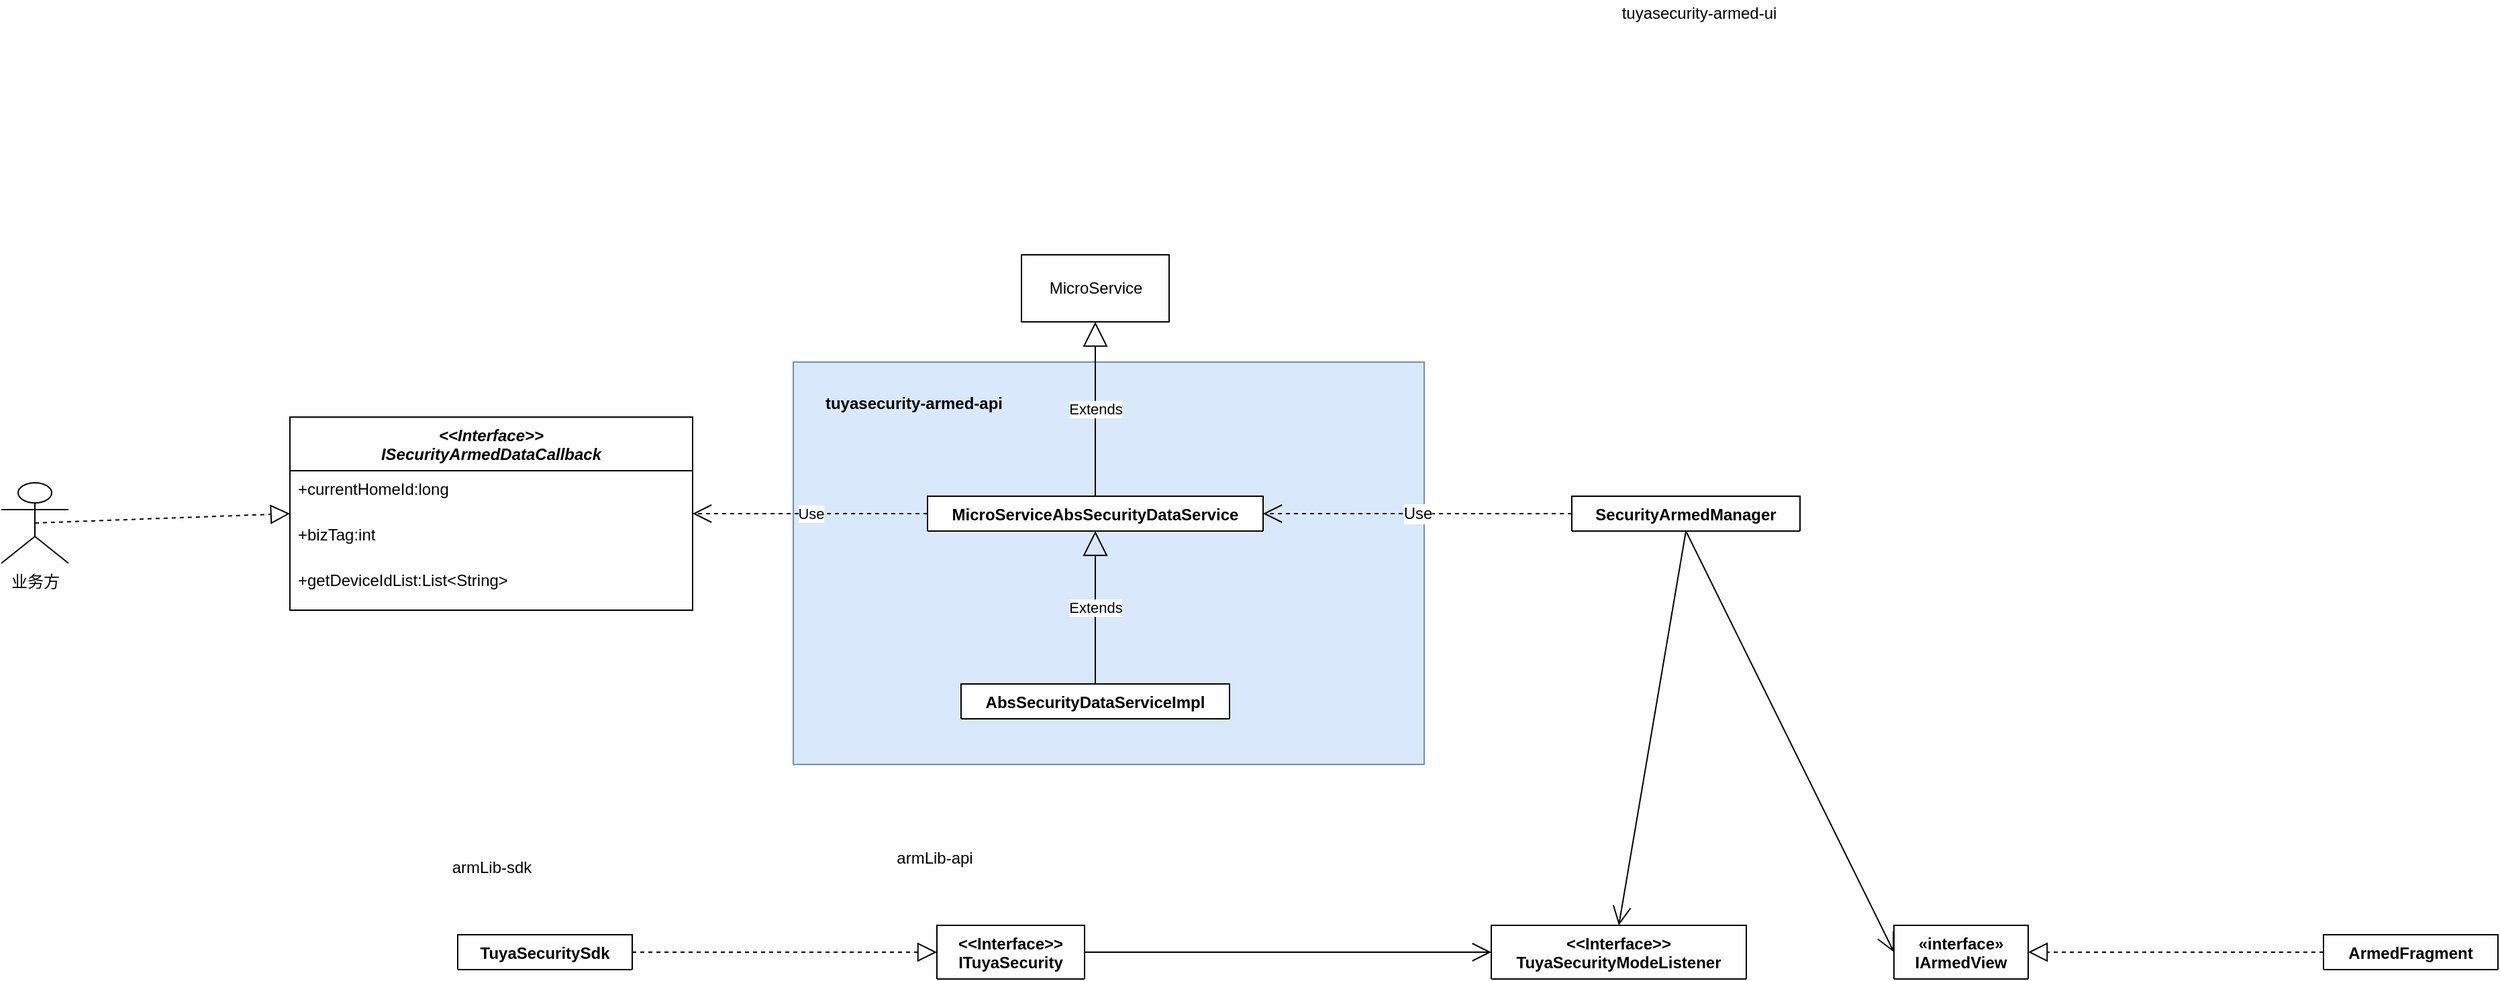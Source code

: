 <mxfile version="15.9.4" type="github">
  <diagram id="C5RBs43oDa-KdzZeNtuy" name="Page-1">
    <mxGraphModel dx="3711" dy="2491" grid="1" gridSize="10" guides="1" tooltips="1" connect="1" arrows="1" fold="1" page="1" pageScale="1" pageWidth="827" pageHeight="1169" math="0" shadow="0">
      <root>
        <mxCell id="WIyWlLk6GJQsqaUBKTNV-0" />
        <mxCell id="WIyWlLk6GJQsqaUBKTNV-1" parent="WIyWlLk6GJQsqaUBKTNV-0" />
        <mxCell id="AwlXn9MPb9oFoK68vWlI-148" value="" style="rounded=0;whiteSpace=wrap;html=1;labelBackgroundColor=none;fontSize=12;fillColor=#dae8fc;strokeColor=#6c8ebf;" vertex="1" parent="WIyWlLk6GJQsqaUBKTNV-1">
          <mxGeometry x="-520" y="-260" width="470" height="300" as="geometry" />
        </mxCell>
        <mxCell id="AwlXn9MPb9oFoK68vWlI-0" value="&lt;b&gt;tuyasecurity-armed-api&lt;/b&gt;" style="text;html=1;strokeColor=none;fillColor=none;align=center;verticalAlign=middle;whiteSpace=wrap;rounded=0;" vertex="1" parent="WIyWlLk6GJQsqaUBKTNV-1">
          <mxGeometry x="-500" y="-239" width="140" height="20" as="geometry" />
        </mxCell>
        <mxCell id="AwlXn9MPb9oFoK68vWlI-1" value="tuyasecurity-armed-ui" style="text;html=1;strokeColor=none;fillColor=none;align=center;verticalAlign=middle;whiteSpace=wrap;rounded=0;" vertex="1" parent="WIyWlLk6GJQsqaUBKTNV-1">
          <mxGeometry x="90" y="-530" width="130" height="20" as="geometry" />
        </mxCell>
        <mxCell id="AwlXn9MPb9oFoK68vWlI-7" value="MicroService" style="html=1;" vertex="1" parent="WIyWlLk6GJQsqaUBKTNV-1">
          <mxGeometry x="-350" y="-340" width="110" height="50" as="geometry" />
        </mxCell>
        <mxCell id="AwlXn9MPb9oFoK68vWlI-21" value="MicroServiceAbsSecurityDataService" style="swimlane;fontStyle=1;align=center;verticalAlign=top;childLayout=stackLayout;horizontal=1;startSize=26;horizontalStack=0;resizeParent=1;resizeParentMax=0;resizeLast=0;collapsible=1;marginBottom=0;" vertex="1" collapsed="1" parent="WIyWlLk6GJQsqaUBKTNV-1">
          <mxGeometry x="-420" y="-160" width="250" height="26" as="geometry">
            <mxRectangle x="-420" y="-140" width="310" height="66" as="alternateBounds" />
          </mxGeometry>
        </mxCell>
        <mxCell id="AwlXn9MPb9oFoK68vWlI-24" value="+getArmedDataCallback:ISecurityArmedDataCallback" style="text;strokeColor=none;fillColor=none;align=left;verticalAlign=top;spacingLeft=4;spacingRight=4;overflow=hidden;rotatable=0;points=[[0,0.5],[1,0.5]];portConstraint=eastwest;" vertex="1" parent="AwlXn9MPb9oFoK68vWlI-21">
          <mxGeometry y="26" width="250" height="20" as="geometry" />
        </mxCell>
        <mxCell id="AwlXn9MPb9oFoK68vWlI-29" value="+setArmedDataCallback(setArmedDataCallback)" style="text;strokeColor=none;fillColor=none;align=left;verticalAlign=top;spacingLeft=4;spacingRight=4;overflow=hidden;rotatable=0;points=[[0,0.5],[1,0.5]];portConstraint=eastwest;" vertex="1" parent="AwlXn9MPb9oFoK68vWlI-21">
          <mxGeometry y="46" width="250" height="20" as="geometry" />
        </mxCell>
        <mxCell id="AwlXn9MPb9oFoK68vWlI-32" value="&lt;&lt;Interface&gt;&gt;&#xa;ISecurityArmedDataCallback" style="swimlane;fontStyle=3;align=center;verticalAlign=top;childLayout=stackLayout;horizontal=1;startSize=40;horizontalStack=0;resizeParent=1;resizeParentMax=0;resizeLast=0;collapsible=1;marginBottom=0;" vertex="1" parent="WIyWlLk6GJQsqaUBKTNV-1">
          <mxGeometry x="-895" y="-219" width="300" height="144" as="geometry">
            <mxRectangle x="-860" y="-150" width="210" height="30" as="alternateBounds" />
          </mxGeometry>
        </mxCell>
        <mxCell id="AwlXn9MPb9oFoK68vWlI-33" value="+currentHomeId:long" style="text;strokeColor=none;fillColor=none;align=left;verticalAlign=top;spacingLeft=4;spacingRight=4;overflow=hidden;rotatable=0;points=[[0,0.5],[1,0.5]];portConstraint=eastwest;" vertex="1" parent="AwlXn9MPb9oFoK68vWlI-32">
          <mxGeometry y="40" width="300" height="34" as="geometry" />
        </mxCell>
        <mxCell id="AwlXn9MPb9oFoK68vWlI-34" value="+bizTag:int" style="text;strokeColor=none;fillColor=none;align=left;verticalAlign=top;spacingLeft=4;spacingRight=4;overflow=hidden;rotatable=0;points=[[0,0.5],[1,0.5]];portConstraint=eastwest;fontColor=default;" vertex="1" parent="AwlXn9MPb9oFoK68vWlI-32">
          <mxGeometry y="74" width="300" height="34" as="geometry" />
        </mxCell>
        <mxCell id="AwlXn9MPb9oFoK68vWlI-36" value="+getDeviceIdList:List&lt;String&gt;" style="text;strokeColor=none;fillColor=none;align=left;verticalAlign=top;spacingLeft=4;spacingRight=4;overflow=hidden;rotatable=0;points=[[0,0.5],[1,0.5]];portConstraint=eastwest;fontColor=default;" vertex="1" parent="AwlXn9MPb9oFoK68vWlI-32">
          <mxGeometry y="108" width="300" height="36" as="geometry" />
        </mxCell>
        <mxCell id="AwlXn9MPb9oFoK68vWlI-40" value="业务方" style="shape=umlActor;verticalLabelPosition=bottom;verticalAlign=top;html=1;labelBackgroundColor=none;fontColor=default;" vertex="1" parent="WIyWlLk6GJQsqaUBKTNV-1">
          <mxGeometry x="-1110" y="-170" width="50" height="60" as="geometry" />
        </mxCell>
        <mxCell id="AwlXn9MPb9oFoK68vWlI-42" value="" style="endArrow=block;dashed=1;endFill=0;endSize=12;html=1;rounded=0;fontColor=default;exitX=0.5;exitY=0.5;exitDx=0;exitDy=0;entryX=0;entryY=0.5;entryDx=0;entryDy=0;exitPerimeter=0;" edge="1" parent="WIyWlLk6GJQsqaUBKTNV-1" source="AwlXn9MPb9oFoK68vWlI-40" target="AwlXn9MPb9oFoK68vWlI-32">
          <mxGeometry width="160" relative="1" as="geometry">
            <mxPoint x="-920" y="-120" as="sourcePoint" />
            <mxPoint x="-820" y="30" as="targetPoint" />
          </mxGeometry>
        </mxCell>
        <mxCell id="AwlXn9MPb9oFoK68vWlI-45" value="AbsSecurityDataServiceImpl" style="swimlane;fontStyle=1;align=center;verticalAlign=top;childLayout=stackLayout;horizontal=1;startSize=26;horizontalStack=0;resizeParent=1;resizeParentMax=0;resizeLast=0;collapsible=1;marginBottom=0;labelBackgroundColor=none;fontColor=default;" vertex="1" collapsed="1" parent="WIyWlLk6GJQsqaUBKTNV-1">
          <mxGeometry x="-395" y="-20" width="200" height="26" as="geometry">
            <mxRectangle x="-450" y="-20" width="310" height="126" as="alternateBounds" />
          </mxGeometry>
        </mxCell>
        <mxCell id="AwlXn9MPb9oFoK68vWlI-46" value="+ securityCallback: ISecurityArmedDataCallback" style="text;strokeColor=none;fillColor=none;align=left;verticalAlign=top;spacingLeft=4;spacingRight=4;overflow=hidden;rotatable=0;points=[[0,0.5],[1,0.5]];portConstraint=eastwest;labelBackgroundColor=none;fontColor=default;" vertex="1" parent="AwlXn9MPb9oFoK68vWlI-45">
          <mxGeometry y="26" width="200" height="20" as="geometry" />
        </mxCell>
        <mxCell id="AwlXn9MPb9oFoK68vWlI-47" value="" style="line;strokeWidth=1;fillColor=none;align=left;verticalAlign=middle;spacingTop=-1;spacingLeft=3;spacingRight=3;rotatable=0;labelPosition=right;points=[];portConstraint=eastwest;labelBackgroundColor=none;fontColor=default;" vertex="1" parent="AwlXn9MPb9oFoK68vWlI-45">
          <mxGeometry y="46" width="200" height="40" as="geometry" />
        </mxCell>
        <mxCell id="AwlXn9MPb9oFoK68vWlI-48" value="+getArmedDataCallback:ISecurityArmedDataCallback" style="text;strokeColor=none;fillColor=none;align=left;verticalAlign=top;spacingLeft=4;spacingRight=4;overflow=hidden;rotatable=0;points=[[0,0.5],[1,0.5]];portConstraint=eastwest;labelBackgroundColor=none;fontColor=default;" vertex="1" parent="AwlXn9MPb9oFoK68vWlI-45">
          <mxGeometry y="86" width="200" height="20" as="geometry" />
        </mxCell>
        <mxCell id="AwlXn9MPb9oFoK68vWlI-56" value="+setArmedDataCallback(setArmedDataCallback)" style="text;strokeColor=none;fillColor=none;align=left;verticalAlign=top;spacingLeft=4;spacingRight=4;overflow=hidden;rotatable=0;points=[[0,0.5],[1,0.5]];portConstraint=eastwest;labelBackgroundColor=none;fontColor=default;" vertex="1" parent="AwlXn9MPb9oFoK68vWlI-45">
          <mxGeometry y="106" width="200" height="20" as="geometry" />
        </mxCell>
        <mxCell id="AwlXn9MPb9oFoK68vWlI-37" value="Use" style="endArrow=open;endSize=12;dashed=1;html=1;rounded=0;fontColor=default;entryX=1;entryY=0.5;entryDx=0;entryDy=0;exitX=0;exitY=0.5;exitDx=0;exitDy=0;" edge="1" parent="WIyWlLk6GJQsqaUBKTNV-1" source="AwlXn9MPb9oFoK68vWlI-21" target="AwlXn9MPb9oFoK68vWlI-32">
          <mxGeometry width="160" relative="1" as="geometry">
            <mxPoint x="-610" y="-10" as="sourcePoint" />
            <mxPoint x="-700" y="-85" as="targetPoint" />
          </mxGeometry>
        </mxCell>
        <mxCell id="AwlXn9MPb9oFoK68vWlI-50" value="Extends" style="endArrow=block;endSize=16;endFill=0;html=1;rounded=0;fontColor=default;exitX=0.5;exitY=0;exitDx=0;exitDy=0;entryX=0.5;entryY=1;entryDx=0;entryDy=0;" edge="1" parent="WIyWlLk6GJQsqaUBKTNV-1" source="AwlXn9MPb9oFoK68vWlI-45" target="AwlXn9MPb9oFoK68vWlI-21">
          <mxGeometry width="160" relative="1" as="geometry">
            <mxPoint x="-550" y="130" as="sourcePoint" />
            <mxPoint x="-390" y="130" as="targetPoint" />
          </mxGeometry>
        </mxCell>
        <mxCell id="AwlXn9MPb9oFoK68vWlI-57" value="Extends" style="endArrow=block;endSize=16;endFill=0;html=1;rounded=0;fontColor=default;exitX=0.5;exitY=0;exitDx=0;exitDy=0;entryX=0.5;entryY=1;entryDx=0;entryDy=0;" edge="1" parent="WIyWlLk6GJQsqaUBKTNV-1" source="AwlXn9MPb9oFoK68vWlI-21" target="AwlXn9MPb9oFoK68vWlI-7">
          <mxGeometry width="160" relative="1" as="geometry">
            <mxPoint x="-110" y="-90" as="sourcePoint" />
            <mxPoint x="50" y="-90" as="targetPoint" />
          </mxGeometry>
        </mxCell>
        <mxCell id="AwlXn9MPb9oFoK68vWlI-82" value="«interface»&#xa;IArmedView" style="swimlane;fontStyle=1;align=center;verticalAlign=top;childLayout=stackLayout;horizontal=1;startSize=40;horizontalStack=0;resizeParent=1;resizeParentMax=0;resizeLast=0;collapsible=1;marginBottom=0;labelBackgroundColor=none;fontSize=12;fontColor=default;" vertex="1" collapsed="1" parent="WIyWlLk6GJQsqaUBKTNV-1">
          <mxGeometry x="300" y="160" width="100" height="40" as="geometry">
            <mxRectangle x="313.5" y="-317" width="330" height="300" as="alternateBounds" />
          </mxGeometry>
        </mxCell>
        <mxCell id="AwlXn9MPb9oFoK68vWlI-85" value="+ onEmpty" style="text;strokeColor=none;fillColor=none;align=left;verticalAlign=top;spacingLeft=4;spacingRight=4;overflow=hidden;rotatable=0;points=[[0,0.5],[1,0.5]];portConstraint=eastwest;labelBackgroundColor=none;fontSize=12;fontColor=default;" vertex="1" parent="AwlXn9MPb9oFoK68vWlI-82">
          <mxGeometry y="40" width="100" height="26" as="geometry" />
        </mxCell>
        <mxCell id="AwlXn9MPb9oFoK68vWlI-86" value="+ setAlarmSate(mode:ModeType,count:int,maxTime:int )" style="text;strokeColor=none;fillColor=none;align=left;verticalAlign=top;spacingLeft=4;spacingRight=4;overflow=hidden;rotatable=0;points=[[0,0.5],[1,0.5]];portConstraint=eastwest;labelBackgroundColor=none;fontSize=12;fontColor=default;" vertex="1" parent="AwlXn9MPb9oFoK68vWlI-82">
          <mxGeometry y="66" width="100" height="26" as="geometry" />
        </mxCell>
        <mxCell id="AwlXn9MPb9oFoK68vWlI-87" value="+ setArmedState(mode:ModeType,count:int,maxTime:int)" style="text;strokeColor=none;fillColor=none;align=left;verticalAlign=top;spacingLeft=4;spacingRight=4;overflow=hidden;rotatable=0;points=[[0,0.5],[1,0.5]];portConstraint=eastwest;labelBackgroundColor=none;fontSize=12;fontColor=default;" vertex="1" parent="AwlXn9MPb9oFoK68vWlI-82">
          <mxGeometry y="92" width="100" height="26" as="geometry" />
        </mxCell>
        <mxCell id="AwlXn9MPb9oFoK68vWlI-88" value="+ onOnline" style="text;strokeColor=none;fillColor=none;align=left;verticalAlign=top;spacingLeft=4;spacingRight=4;overflow=hidden;rotatable=0;points=[[0,0.5],[1,0.5]];portConstraint=eastwest;labelBackgroundColor=none;fontSize=12;fontColor=default;" vertex="1" parent="AwlXn9MPb9oFoK68vWlI-82">
          <mxGeometry y="118" width="100" height="26" as="geometry" />
        </mxCell>
        <mxCell id="AwlXn9MPb9oFoK68vWlI-89" value="+ onOffline" style="text;strokeColor=none;fillColor=none;align=left;verticalAlign=top;spacingLeft=4;spacingRight=4;overflow=hidden;rotatable=0;points=[[0,0.5],[1,0.5]];portConstraint=eastwest;labelBackgroundColor=none;fontSize=12;fontColor=default;" vertex="1" parent="AwlXn9MPb9oFoK68vWlI-82">
          <mxGeometry y="144" width="100" height="26" as="geometry" />
        </mxCell>
        <mxCell id="AwlXn9MPb9oFoK68vWlI-90" value="+ onInit" style="text;strokeColor=none;fillColor=none;align=left;verticalAlign=top;spacingLeft=4;spacingRight=4;overflow=hidden;rotatable=0;points=[[0,0.5],[1,0.5]];portConstraint=eastwest;labelBackgroundColor=none;fontSize=12;fontColor=default;" vertex="1" parent="AwlXn9MPb9oFoK68vWlI-82">
          <mxGeometry y="170" width="100" height="26" as="geometry" />
        </mxCell>
        <mxCell id="AwlXn9MPb9oFoK68vWlI-91" value="+ setArmedListener(listener:ArmedListener)" style="text;strokeColor=none;fillColor=none;align=left;verticalAlign=top;spacingLeft=4;spacingRight=4;overflow=hidden;rotatable=0;points=[[0,0.5],[1,0.5]];portConstraint=eastwest;labelBackgroundColor=none;fontSize=12;fontColor=default;" vertex="1" parent="AwlXn9MPb9oFoK68vWlI-82">
          <mxGeometry y="196" width="100" height="26" as="geometry" />
        </mxCell>
        <mxCell id="AwlXn9MPb9oFoK68vWlI-92" value="+ showIgnorePage(homeId:long,device:list&lt;String&gt;)" style="text;strokeColor=none;fillColor=none;align=left;verticalAlign=top;spacingLeft=4;spacingRight=4;overflow=hidden;rotatable=0;points=[[0,0.5],[1,0.5]];portConstraint=eastwest;labelBackgroundColor=none;fontSize=12;fontColor=default;" vertex="1" parent="AwlXn9MPb9oFoK68vWlI-82">
          <mxGeometry y="222" width="100" height="26" as="geometry" />
        </mxCell>
        <mxCell id="AwlXn9MPb9oFoK68vWlI-93" value="+ setArmDeviceState(stayingNum:int,leavingNum:int)" style="text;strokeColor=none;fillColor=none;align=left;verticalAlign=top;spacingLeft=4;spacingRight=4;overflow=hidden;rotatable=0;points=[[0,0.5],[1,0.5]];portConstraint=eastwest;labelBackgroundColor=none;fontSize=12;fontColor=default;" vertex="1" parent="AwlXn9MPb9oFoK68vWlI-82">
          <mxGeometry y="248" width="100" height="26" as="geometry" />
        </mxCell>
        <mxCell id="AwlXn9MPb9oFoK68vWlI-94" value="+ setAbnormalDevice(num:int)" style="text;strokeColor=none;fillColor=none;align=left;verticalAlign=top;spacingLeft=4;spacingRight=4;overflow=hidden;rotatable=0;points=[[0,0.5],[1,0.5]];portConstraint=eastwest;labelBackgroundColor=none;fontSize=12;fontColor=default;" vertex="1" parent="AwlXn9MPb9oFoK68vWlI-82">
          <mxGeometry y="274" width="100" height="26" as="geometry" />
        </mxCell>
        <mxCell id="AwlXn9MPb9oFoK68vWlI-95" value="SecurityArmedManager" style="swimlane;fontStyle=1;align=center;verticalAlign=top;childLayout=stackLayout;horizontal=1;startSize=26;horizontalStack=0;resizeParent=1;resizeParentMax=0;resizeLast=0;collapsible=1;marginBottom=0;labelBackgroundColor=none;fontSize=12;fontColor=default;" vertex="1" collapsed="1" parent="WIyWlLk6GJQsqaUBKTNV-1">
          <mxGeometry x="60" y="-160" width="170" height="26" as="geometry">
            <mxRectangle x="30" y="-177" width="210" height="60" as="alternateBounds" />
          </mxGeometry>
        </mxCell>
        <mxCell id="AwlXn9MPb9oFoK68vWlI-97" value="" style="line;strokeWidth=1;fillColor=none;align=left;verticalAlign=middle;spacingTop=-1;spacingLeft=3;spacingRight=3;rotatable=0;labelPosition=right;points=[];portConstraint=eastwest;labelBackgroundColor=none;fontSize=12;fontColor=default;" vertex="1" parent="AwlXn9MPb9oFoK68vWlI-95">
          <mxGeometry y="26" width="170" height="8" as="geometry" />
        </mxCell>
        <mxCell id="AwlXn9MPb9oFoK68vWlI-98" value="+ method(type): type" style="text;strokeColor=none;fillColor=none;align=left;verticalAlign=top;spacingLeft=4;spacingRight=4;overflow=hidden;rotatable=0;points=[[0,0.5],[1,0.5]];portConstraint=eastwest;labelBackgroundColor=none;fontSize=12;fontColor=default;" vertex="1" parent="AwlXn9MPb9oFoK68vWlI-95">
          <mxGeometry y="34" width="170" height="26" as="geometry" />
        </mxCell>
        <mxCell id="AwlXn9MPb9oFoK68vWlI-99" value="" style="endArrow=open;endFill=1;endSize=12;html=1;rounded=0;fontSize=12;fontColor=default;exitX=0.5;exitY=1;exitDx=0;exitDy=0;entryX=0;entryY=0.5;entryDx=0;entryDy=0;" edge="1" parent="WIyWlLk6GJQsqaUBKTNV-1" source="AwlXn9MPb9oFoK68vWlI-95" target="AwlXn9MPb9oFoK68vWlI-82">
          <mxGeometry width="160" relative="1" as="geometry">
            <mxPoint x="30" y="-190" as="sourcePoint" />
            <mxPoint x="190" y="-190" as="targetPoint" />
          </mxGeometry>
        </mxCell>
        <mxCell id="AwlXn9MPb9oFoK68vWlI-100" value="ArmedFragment" style="swimlane;fontStyle=1;align=center;verticalAlign=top;childLayout=stackLayout;horizontal=1;startSize=26;horizontalStack=0;resizeParent=1;resizeParentMax=0;resizeLast=0;collapsible=1;marginBottom=0;labelBackgroundColor=none;fontSize=12;fontColor=default;" vertex="1" collapsed="1" parent="WIyWlLk6GJQsqaUBKTNV-1">
          <mxGeometry x="620" y="167" width="130" height="26" as="geometry">
            <mxRectangle x="580" y="-310" width="160" height="86" as="alternateBounds" />
          </mxGeometry>
        </mxCell>
        <mxCell id="AwlXn9MPb9oFoK68vWlI-101" value="+ field: type" style="text;strokeColor=none;fillColor=none;align=left;verticalAlign=top;spacingLeft=4;spacingRight=4;overflow=hidden;rotatable=0;points=[[0,0.5],[1,0.5]];portConstraint=eastwest;labelBackgroundColor=none;fontSize=12;fontColor=default;" vertex="1" parent="AwlXn9MPb9oFoK68vWlI-100">
          <mxGeometry y="26" width="130" height="26" as="geometry" />
        </mxCell>
        <mxCell id="AwlXn9MPb9oFoK68vWlI-102" value="" style="line;strokeWidth=1;fillColor=none;align=left;verticalAlign=middle;spacingTop=-1;spacingLeft=3;spacingRight=3;rotatable=0;labelPosition=right;points=[];portConstraint=eastwest;labelBackgroundColor=none;fontSize=12;fontColor=default;" vertex="1" parent="AwlXn9MPb9oFoK68vWlI-100">
          <mxGeometry y="52" width="130" height="8" as="geometry" />
        </mxCell>
        <mxCell id="AwlXn9MPb9oFoK68vWlI-103" value="+ method(type): type" style="text;strokeColor=none;fillColor=none;align=left;verticalAlign=top;spacingLeft=4;spacingRight=4;overflow=hidden;rotatable=0;points=[[0,0.5],[1,0.5]];portConstraint=eastwest;labelBackgroundColor=none;fontSize=12;fontColor=default;" vertex="1" parent="AwlXn9MPb9oFoK68vWlI-100">
          <mxGeometry y="60" width="130" height="26" as="geometry" />
        </mxCell>
        <mxCell id="AwlXn9MPb9oFoK68vWlI-104" value="" style="endArrow=block;dashed=1;endFill=0;endSize=12;html=1;rounded=0;fontSize=12;fontColor=default;exitX=0;exitY=0.5;exitDx=0;exitDy=0;entryX=1;entryY=0.5;entryDx=0;entryDy=0;" edge="1" parent="WIyWlLk6GJQsqaUBKTNV-1" source="AwlXn9MPb9oFoK68vWlI-100" target="AwlXn9MPb9oFoK68vWlI-82">
          <mxGeometry width="160" relative="1" as="geometry">
            <mxPoint x="687" y="10" as="sourcePoint" />
            <mxPoint x="527" y="10" as="targetPoint" />
          </mxGeometry>
        </mxCell>
        <mxCell id="AwlXn9MPb9oFoK68vWlI-105" value="Use" style="endArrow=open;endSize=12;dashed=1;html=1;rounded=0;fontSize=12;fontColor=default;exitX=0;exitY=0.5;exitDx=0;exitDy=0;entryX=1;entryY=0.5;entryDx=0;entryDy=0;" edge="1" parent="WIyWlLk6GJQsqaUBKTNV-1" source="AwlXn9MPb9oFoK68vWlI-95" target="AwlXn9MPb9oFoK68vWlI-21">
          <mxGeometry width="160" relative="1" as="geometry">
            <mxPoint x="160" y="-280" as="sourcePoint" />
            <mxPoint y="-280" as="targetPoint" />
          </mxGeometry>
        </mxCell>
        <mxCell id="AwlXn9MPb9oFoK68vWlI-106" value="&lt;&lt;Interface&gt;&gt;&#xa;TuyaSecurityModeListener" style="swimlane;fontStyle=1;align=center;verticalAlign=top;childLayout=stackLayout;horizontal=1;startSize=40;horizontalStack=0;resizeParent=1;resizeParentMax=0;resizeLast=0;collapsible=1;marginBottom=0;labelBackgroundColor=none;fontSize=12;fontColor=default;" vertex="1" collapsed="1" parent="WIyWlLk6GJQsqaUBKTNV-1">
          <mxGeometry y="160" width="190" height="40" as="geometry">
            <mxRectangle x="-60" y="120" width="500" height="404" as="alternateBounds" />
          </mxGeometry>
        </mxCell>
        <mxCell id="AwlXn9MPb9oFoK68vWlI-109" value="+ homeWillAlarm(delayTime:long)" style="text;strokeColor=none;fillColor=none;align=left;verticalAlign=top;spacingLeft=4;spacingRight=4;overflow=hidden;rotatable=0;points=[[0,0.5],[1,0.5]];portConstraint=eastwest;labelBackgroundColor=none;fontSize=12;fontColor=default;" vertex="1" parent="AwlXn9MPb9oFoK68vWlI-106">
          <mxGeometry y="40" width="190" height="26" as="geometry" />
        </mxCell>
        <mxCell id="AwlXn9MPb9oFoK68vWlI-110" value="+ homeDidAlarm&#xa;" style="text;strokeColor=none;fillColor=none;align=left;verticalAlign=top;spacingLeft=4;spacingRight=4;overflow=hidden;rotatable=0;points=[[0,0.5],[1,0.5]];portConstraint=eastwest;labelBackgroundColor=none;fontSize=12;fontColor=default;" vertex="1" parent="AwlXn9MPb9oFoK68vWlI-106">
          <mxGeometry y="66" width="190" height="26" as="geometry" />
        </mxCell>
        <mxCell id="AwlXn9MPb9oFoK68vWlI-111" value="+ homeDidCancelAlarm" style="text;strokeColor=none;fillColor=none;align=left;verticalAlign=top;spacingLeft=4;spacingRight=4;overflow=hidden;rotatable=0;points=[[0,0.5],[1,0.5]];portConstraint=eastwest;labelBackgroundColor=none;fontSize=12;fontColor=default;" vertex="1" parent="AwlXn9MPb9oFoK68vWlI-106">
          <mxGeometry y="92" width="190" height="26" as="geometry" />
        </mxCell>
        <mxCell id="AwlXn9MPb9oFoK68vWlI-112" value="+ homeDidEnterMode(mode:ModeType,delayTime:long)" style="text;strokeColor=none;fillColor=none;align=left;verticalAlign=top;spacingLeft=4;spacingRight=4;overflow=hidden;rotatable=0;points=[[0,0.5],[1,0.5]];portConstraint=eastwest;labelBackgroundColor=none;fontSize=12;fontColor=default;" vertex="1" parent="AwlXn9MPb9oFoK68vWlI-106">
          <mxGeometry y="118" width="190" height="26" as="geometry" />
        </mxCell>
        <mxCell id="AwlXn9MPb9oFoK68vWlI-113" value="+ operationError(errorType:SDKErrorCode,errorMessage:String)" style="text;strokeColor=none;fillColor=none;align=left;verticalAlign=top;spacingLeft=4;spacingRight=4;overflow=hidden;rotatable=0;points=[[0,0.5],[1,0.5]];portConstraint=eastwest;labelBackgroundColor=none;fontSize=12;fontColor=default;" vertex="1" parent="AwlXn9MPb9oFoK68vWlI-106">
          <mxGeometry y="144" width="190" height="26" as="geometry" />
        </mxCell>
        <mxCell id="AwlXn9MPb9oFoK68vWlI-114" value="+ alarmVoiceDidChanaged(open:bool)" style="text;strokeColor=none;fillColor=none;align=left;verticalAlign=top;spacingLeft=4;spacingRight=4;overflow=hidden;rotatable=0;points=[[0,0.5],[1,0.5]];portConstraint=eastwest;labelBackgroundColor=none;fontSize=12;fontColor=default;" vertex="1" parent="AwlXn9MPb9oFoK68vWlI-106">
          <mxGeometry y="170" width="190" height="26" as="geometry" />
        </mxCell>
        <mxCell id="AwlXn9MPb9oFoK68vWlI-115" value="+ shouldUpdateIrregularDevices" style="text;strokeColor=none;fillColor=none;align=left;verticalAlign=top;spacingLeft=4;spacingRight=4;overflow=hidden;rotatable=0;points=[[0,0.5],[1,0.5]];portConstraint=eastwest;labelBackgroundColor=none;fontSize=12;fontColor=default;" vertex="1" parent="AwlXn9MPb9oFoK68vWlI-106">
          <mxGeometry y="196" width="190" height="26" as="geometry" />
        </mxCell>
        <mxCell id="AwlXn9MPb9oFoK68vWlI-116" value="+ shouldUpdateAbnormalDevices" style="text;strokeColor=none;fillColor=none;align=left;verticalAlign=top;spacingLeft=4;spacingRight=4;overflow=hidden;rotatable=0;points=[[0,0.5],[1,0.5]];portConstraint=eastwest;labelBackgroundColor=none;fontSize=12;fontColor=default;" vertex="1" parent="AwlXn9MPb9oFoK68vWlI-106">
          <mxGeometry y="222" width="190" height="26" as="geometry" />
        </mxCell>
        <mxCell id="AwlXn9MPb9oFoK68vWlI-117" value="+ homeOnlineStateDidChange(online:bool)" style="text;strokeColor=none;fillColor=none;align=left;verticalAlign=top;spacingLeft=4;spacingRight=4;overflow=hidden;rotatable=0;points=[[0,0.5],[1,0.5]];portConstraint=eastwest;labelBackgroundColor=none;fontSize=12;fontColor=default;" vertex="1" parent="AwlXn9MPb9oFoK68vWlI-106">
          <mxGeometry y="248" width="190" height="26" as="geometry" />
        </mxCell>
        <mxCell id="AwlXn9MPb9oFoK68vWlI-118" value="+ shouldUpdateAlarmDetailInfo" style="text;strokeColor=none;fillColor=none;align=left;verticalAlign=top;spacingLeft=4;spacingRight=4;overflow=hidden;rotatable=0;points=[[0,0.5],[1,0.5]];portConstraint=eastwest;labelBackgroundColor=none;fontSize=12;fontColor=default;" vertex="1" parent="AwlXn9MPb9oFoK68vWlI-106">
          <mxGeometry y="274" width="190" height="26" as="geometry" />
        </mxCell>
        <mxCell id="AwlXn9MPb9oFoK68vWlI-119" value="+ hasArmAbility(list:List&lt;String&gt;)" style="text;strokeColor=none;fillColor=none;align=left;verticalAlign=top;spacingLeft=4;spacingRight=4;overflow=hidden;rotatable=0;points=[[0,0.5],[1,0.5]];portConstraint=eastwest;labelBackgroundColor=none;fontSize=12;fontColor=default;" vertex="1" parent="AwlXn9MPb9oFoK68vWlI-106">
          <mxGeometry y="300" width="190" height="26" as="geometry" />
        </mxCell>
        <mxCell id="AwlXn9MPb9oFoK68vWlI-120" value="+ onArmedDeviceResult(mode:ModeType,deviceId:String,success:bool,isFirstUpload:bool)" style="text;strokeColor=none;fillColor=none;align=left;verticalAlign=top;spacingLeft=4;spacingRight=4;overflow=hidden;rotatable=0;points=[[0,0.5],[1,0.5]];portConstraint=eastwest;labelBackgroundColor=none;fontSize=12;fontColor=default;" vertex="1" parent="AwlXn9MPb9oFoK68vWlI-106">
          <mxGeometry y="326" width="190" height="26" as="geometry" />
        </mxCell>
        <mxCell id="AwlXn9MPb9oFoK68vWlI-121" value="+ hasSecurityGatewayOnlineState(gatewayState:int)" style="text;strokeColor=none;fillColor=none;align=left;verticalAlign=top;spacingLeft=4;spacingRight=4;overflow=hidden;rotatable=0;points=[[0,0.5],[1,0.5]];portConstraint=eastwest;labelBackgroundColor=none;fontSize=12;fontColor=default;" vertex="1" parent="AwlXn9MPb9oFoK68vWlI-106">
          <mxGeometry y="352" width="190" height="26" as="geometry" />
        </mxCell>
        <mxCell id="AwlXn9MPb9oFoK68vWlI-122" value="+ homeStateBean(bean:HomeBaseStateBean)" style="text;strokeColor=none;fillColor=none;align=left;verticalAlign=top;spacingLeft=4;spacingRight=4;overflow=hidden;rotatable=0;points=[[0,0.5],[1,0.5]];portConstraint=eastwest;labelBackgroundColor=none;fontSize=12;fontColor=default;" vertex="1" parent="AwlXn9MPb9oFoK68vWlI-106">
          <mxGeometry y="378" width="190" height="26" as="geometry" />
        </mxCell>
        <mxCell id="AwlXn9MPb9oFoK68vWlI-124" value="" style="endArrow=open;endFill=1;endSize=12;html=1;rounded=0;fontSize=12;fontColor=default;exitX=0.5;exitY=1;exitDx=0;exitDy=0;entryX=0.5;entryY=0;entryDx=0;entryDy=0;" edge="1" parent="WIyWlLk6GJQsqaUBKTNV-1" source="AwlXn9MPb9oFoK68vWlI-95" target="AwlXn9MPb9oFoK68vWlI-106">
          <mxGeometry width="160" relative="1" as="geometry">
            <mxPoint x="-60" y="-30" as="sourcePoint" />
            <mxPoint x="100" y="-30" as="targetPoint" />
          </mxGeometry>
        </mxCell>
        <mxCell id="AwlXn9MPb9oFoK68vWlI-129" value="&lt;&lt;Interface&gt;&gt;&#xa;ITuyaSecurity" style="swimlane;fontStyle=1;align=center;verticalAlign=top;childLayout=stackLayout;horizontal=1;startSize=40;horizontalStack=0;resizeParent=1;resizeParentMax=0;resizeLast=0;collapsible=1;marginBottom=0;labelBackgroundColor=none;fontSize=12;fontColor=default;" vertex="1" collapsed="1" parent="WIyWlLk6GJQsqaUBKTNV-1">
          <mxGeometry x="-413" y="160" width="110" height="40" as="geometry">
            <mxRectangle x="-690" y="150" width="540" height="196" as="alternateBounds" />
          </mxGeometry>
        </mxCell>
        <mxCell id="AwlXn9MPb9oFoK68vWlI-132" value="+ registerSecutityModeListener(homeId:long,listener:TuyaSecurityModeListener)" style="text;strokeColor=none;fillColor=none;align=left;verticalAlign=top;spacingLeft=4;spacingRight=4;overflow=hidden;rotatable=0;points=[[0,0.5],[1,0.5]];portConstraint=eastwest;labelBackgroundColor=none;fontSize=12;fontColor=default;" vertex="1" parent="AwlXn9MPb9oFoK68vWlI-129">
          <mxGeometry y="40" width="110" height="26" as="geometry" />
        </mxCell>
        <mxCell id="AwlXn9MPb9oFoK68vWlI-136" value="+ unregisterListener(listener:TuyaSecurityModeListener)" style="text;strokeColor=none;fillColor=none;align=left;verticalAlign=top;spacingLeft=4;spacingRight=4;overflow=hidden;rotatable=0;points=[[0,0.5],[1,0.5]];portConstraint=eastwest;labelBackgroundColor=none;fontSize=12;fontColor=default;" vertex="1" parent="AwlXn9MPb9oFoK68vWlI-129">
          <mxGeometry y="66" width="110" height="26" as="geometry" />
        </mxCell>
        <mxCell id="AwlXn9MPb9oFoK68vWlI-137" value="+ triggerAlarm(homeId:long,alarmType:AlarmType,callback)" style="text;strokeColor=none;fillColor=none;align=left;verticalAlign=top;spacingLeft=4;spacingRight=4;overflow=hidden;rotatable=0;points=[[0,0.5],[1,0.5]];portConstraint=eastwest;labelBackgroundColor=none;fontSize=12;fontColor=default;" vertex="1" parent="AwlXn9MPb9oFoK68vWlI-129">
          <mxGeometry y="92" width="110" height="26" as="geometry" />
        </mxCell>
        <mxCell id="AwlXn9MPb9oFoK68vWlI-138" value="+ getAlarmInfo(homeId:long,callback)" style="text;strokeColor=none;fillColor=none;align=left;verticalAlign=top;spacingLeft=4;spacingRight=4;overflow=hidden;rotatable=0;points=[[0,0.5],[1,0.5]];portConstraint=eastwest;labelBackgroundColor=none;fontSize=12;fontColor=default;" vertex="1" parent="AwlXn9MPb9oFoK68vWlI-129">
          <mxGeometry y="118" width="110" height="26" as="geometry" />
        </mxCell>
        <mxCell id="AwlXn9MPb9oFoK68vWlI-139" value="+ cancelAlarm(homeId:Long,action:CancelAlarmAction,callback)" style="text;strokeColor=none;fillColor=none;align=left;verticalAlign=top;spacingLeft=4;spacingRight=4;overflow=hidden;rotatable=0;points=[[0,0.5],[1,0.5]];portConstraint=eastwest;labelBackgroundColor=none;fontSize=12;fontColor=default;" vertex="1" parent="AwlXn9MPb9oFoK68vWlI-129">
          <mxGeometry y="144" width="110" height="26" as="geometry" />
        </mxCell>
        <mxCell id="AwlXn9MPb9oFoK68vWlI-140" value="..." style="text;strokeColor=none;fillColor=none;align=left;verticalAlign=top;spacingLeft=4;spacingRight=4;overflow=hidden;rotatable=0;points=[[0,0.5],[1,0.5]];portConstraint=eastwest;labelBackgroundColor=none;fontSize=12;fontColor=default;" vertex="1" parent="AwlXn9MPb9oFoK68vWlI-129">
          <mxGeometry y="170" width="110" height="26" as="geometry" />
        </mxCell>
        <mxCell id="AwlXn9MPb9oFoK68vWlI-133" value="armLib-api" style="text;html=1;align=center;verticalAlign=middle;resizable=0;points=[];autosize=1;strokeColor=none;fillColor=none;fontSize=12;fontColor=default;" vertex="1" parent="WIyWlLk6GJQsqaUBKTNV-1">
          <mxGeometry x="-450" y="100" width="70" height="20" as="geometry" />
        </mxCell>
        <mxCell id="AwlXn9MPb9oFoK68vWlI-135" value="" style="endArrow=open;endFill=1;endSize=12;html=1;rounded=0;fontSize=12;fontColor=default;exitX=1;exitY=0.5;exitDx=0;exitDy=0;entryX=0;entryY=0.5;entryDx=0;entryDy=0;" edge="1" parent="WIyWlLk6GJQsqaUBKTNV-1" source="AwlXn9MPb9oFoK68vWlI-129" target="AwlXn9MPb9oFoK68vWlI-106">
          <mxGeometry width="160" relative="1" as="geometry">
            <mxPoint x="-320" y="220" as="sourcePoint" />
            <mxPoint x="-160" y="220" as="targetPoint" />
          </mxGeometry>
        </mxCell>
        <mxCell id="AwlXn9MPb9oFoK68vWlI-142" value="armLib-sdk" style="text;html=1;align=center;verticalAlign=middle;resizable=0;points=[];autosize=1;strokeColor=none;fillColor=none;fontSize=12;fontColor=default;" vertex="1" parent="WIyWlLk6GJQsqaUBKTNV-1">
          <mxGeometry x="-780" y="107" width="70" height="20" as="geometry" />
        </mxCell>
        <mxCell id="AwlXn9MPb9oFoK68vWlI-143" value="" style="endArrow=block;dashed=1;endFill=0;endSize=12;html=1;rounded=0;fontSize=12;fontColor=default;exitX=1;exitY=0.5;exitDx=0;exitDy=0;entryX=0;entryY=0.5;entryDx=0;entryDy=0;" edge="1" parent="WIyWlLk6GJQsqaUBKTNV-1" source="AwlXn9MPb9oFoK68vWlI-144" target="AwlXn9MPb9oFoK68vWlI-129">
          <mxGeometry width="160" relative="1" as="geometry">
            <mxPoint x="-810" y="180" as="sourcePoint" />
            <mxPoint x="-890" y="270" as="targetPoint" />
          </mxGeometry>
        </mxCell>
        <mxCell id="AwlXn9MPb9oFoK68vWlI-144" value="TuyaSecuritySdk" style="swimlane;fontStyle=1;align=center;verticalAlign=top;childLayout=stackLayout;horizontal=1;startSize=26;horizontalStack=0;resizeParent=1;resizeParentMax=0;resizeLast=0;collapsible=1;marginBottom=0;labelBackgroundColor=none;fontSize=12;fontColor=default;" vertex="1" collapsed="1" parent="WIyWlLk6GJQsqaUBKTNV-1">
          <mxGeometry x="-770" y="167" width="130" height="26" as="geometry">
            <mxRectangle x="-1040" y="135" width="160" height="52" as="alternateBounds" />
          </mxGeometry>
        </mxCell>
        <mxCell id="AwlXn9MPb9oFoK68vWlI-147" value="+ method(type): type" style="text;strokeColor=none;fillColor=none;align=left;verticalAlign=top;spacingLeft=4;spacingRight=4;overflow=hidden;rotatable=0;points=[[0,0.5],[1,0.5]];portConstraint=eastwest;labelBackgroundColor=none;fontSize=12;fontColor=default;" vertex="1" parent="AwlXn9MPb9oFoK68vWlI-144">
          <mxGeometry y="26" width="130" height="26" as="geometry" />
        </mxCell>
      </root>
    </mxGraphModel>
  </diagram>
</mxfile>
